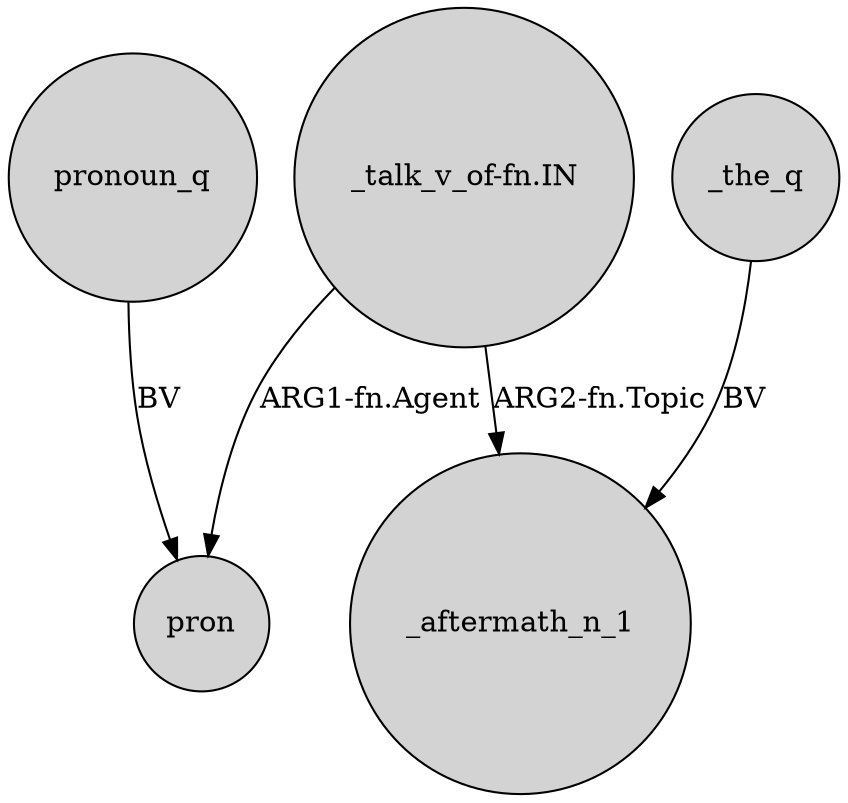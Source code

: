 digraph {
	node [shape=circle style=filled]
	"_talk_v_of-fn.IN" -> pron [label="ARG1-fn.Agent"]
	_the_q -> _aftermath_n_1 [label=BV]
	"_talk_v_of-fn.IN" -> _aftermath_n_1 [label="ARG2-fn.Topic"]
	pronoun_q -> pron [label=BV]
}

